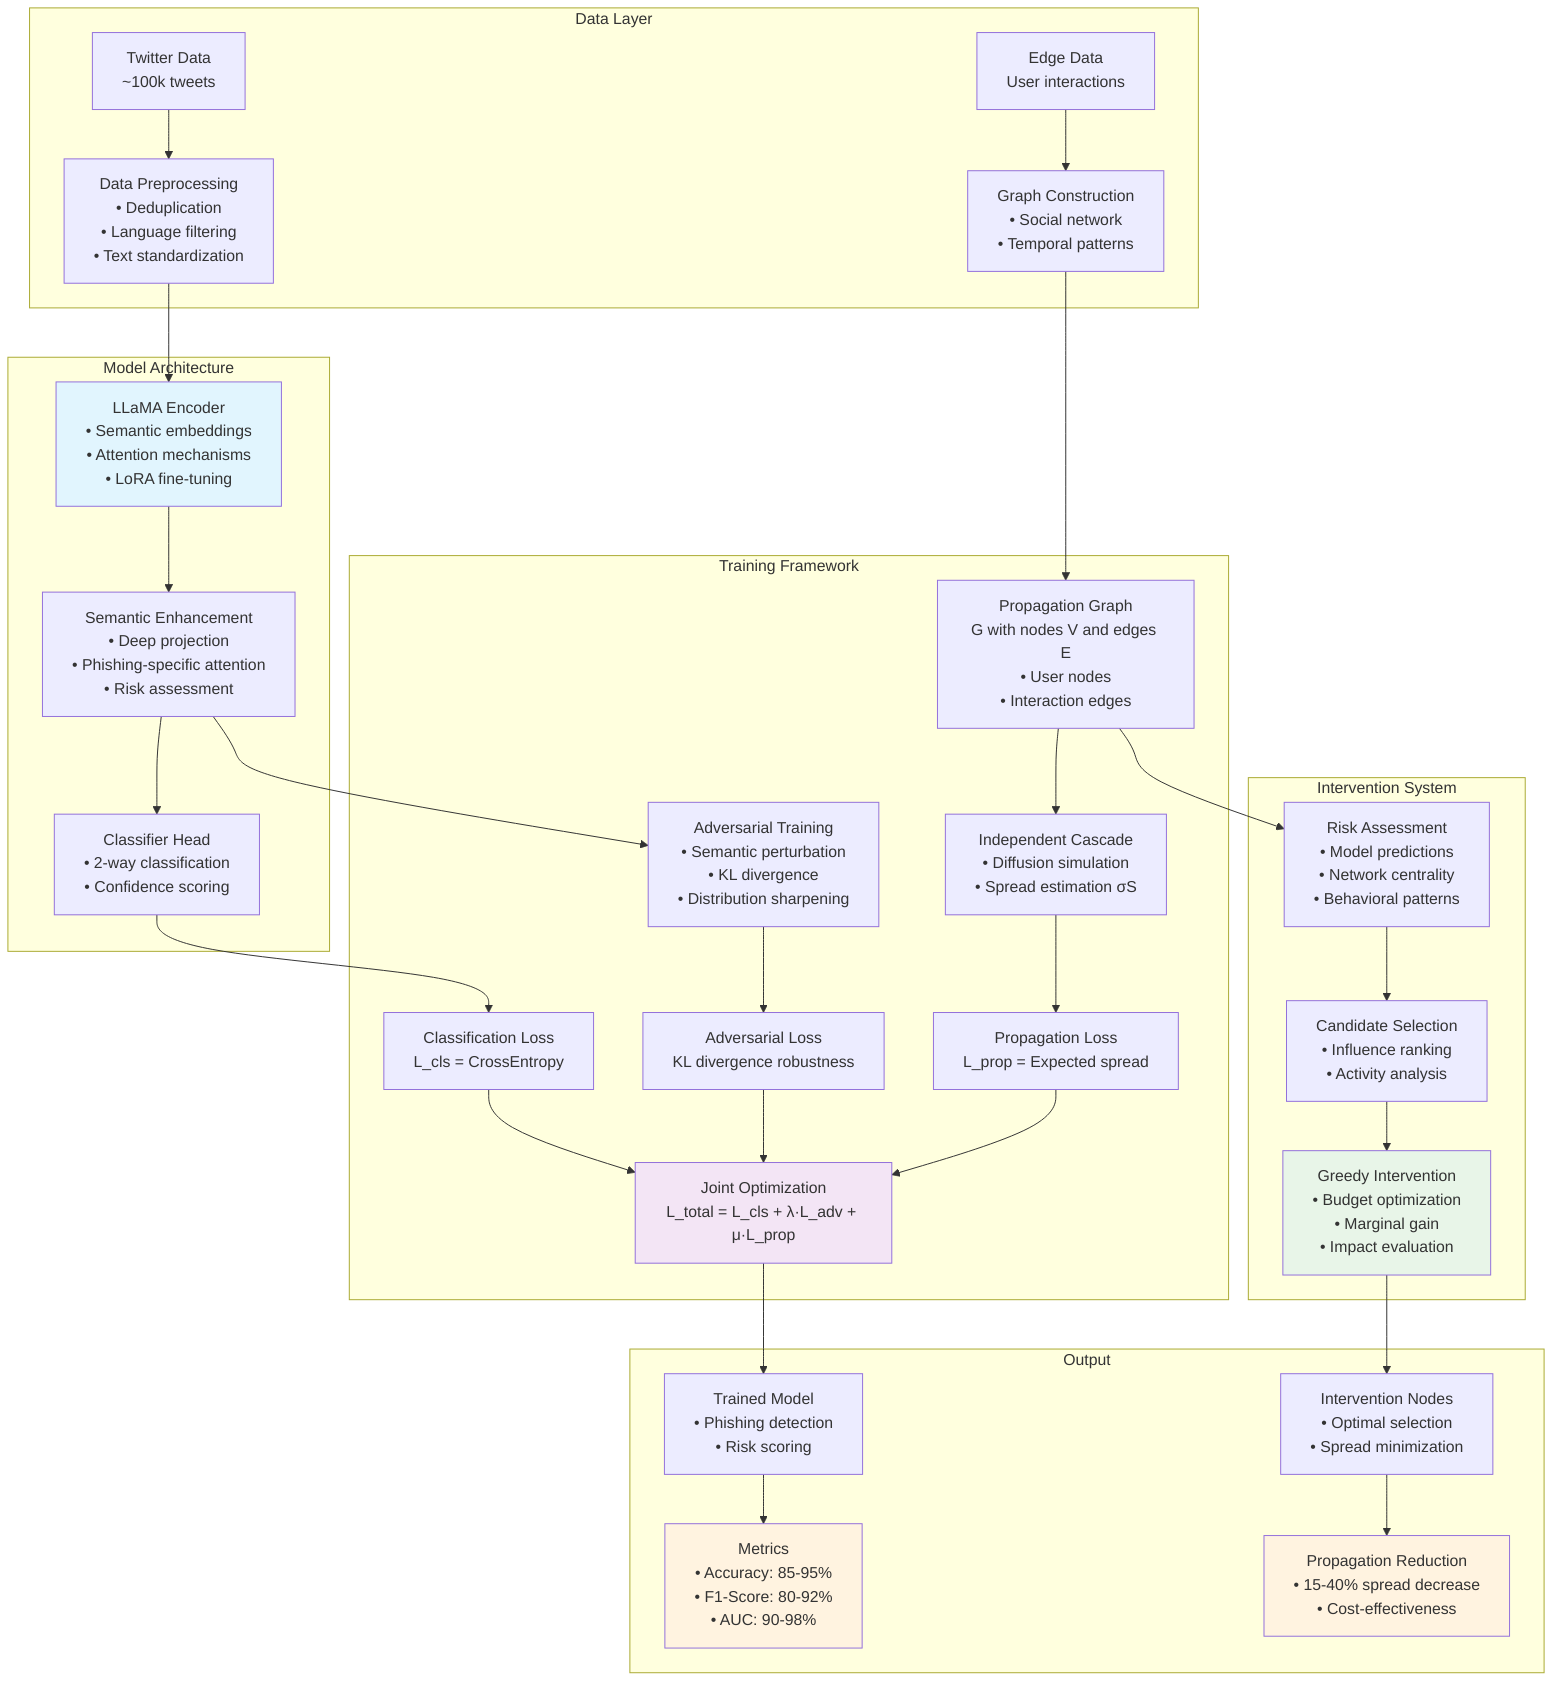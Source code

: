 graph TB
    subgraph "Data Layer"
        TD[Twitter Data<br/>~100k tweets] --> DP[Data Preprocessing<br/>• Deduplication<br/>• Language filtering<br/>• Text standardization]
        ED[Edge Data<br/>User interactions] --> GC[Graph Construction<br/>• Social network<br/>• Temporal patterns]
    end
    
    subgraph "Model Architecture"
        DP --> LLaMA[LLaMA Encoder<br/>• Semantic embeddings<br/>• Attention mechanisms<br/>• LoRA fine-tuning]
        LLaMA --> SE[Semantic Enhancement<br/>• Deep projection<br/>• Phishing-specific attention<br/>• Risk assessment]
        SE --> CLS[Classifier Head<br/>• 2-way classification<br/>• Confidence scoring]
    end
    
    subgraph "Training Framework"
        CLS --> L1[Classification Loss<br/>L_cls = CrossEntropy]
        SE --> ADV[Adversarial Training<br/>• Semantic perturbation<br/>• KL divergence<br/>• Distribution sharpening]
        ADV --> L2[Adversarial Loss<br/>KL divergence robustness]
        
        GC --> PG[Propagation Graph<br/>G with nodes V and edges E<br/>• User nodes<br/>• Interaction edges]
        PG --> IC[Independent Cascade<br/>• Diffusion simulation<br/>• Spread estimation σS]
        IC --> L3[Propagation Loss<br/>L_prop = Expected spread]
        
        L1 --> JO[Joint Optimization<br/>L_total = L_cls + λ·L_adv + μ·L_prop]
        L2 --> JO
        L3 --> JO
    end
    
    subgraph "Intervention System"
        PG --> RA[Risk Assessment<br/>• Model predictions<br/>• Network centrality<br/>• Behavioral patterns]
        RA --> CS[Candidate Selection<br/>• Influence ranking<br/>• Activity analysis]
        CS --> GI[Greedy Intervention<br/>• Budget optimization<br/>• Marginal gain<br/>• Impact evaluation]
    end
    
    subgraph "Output"
        JO --> PM[Trained Model<br/>• Phishing detection<br/>• Risk scoring]
        GI --> IN[Intervention Nodes<br/>• Optimal selection<br/>• Spread minimization]
        PM --> MT[Metrics<br/>• Accuracy: 85-95%<br/>• F1-Score: 80-92%<br/>• AUC: 90-98%]
        IN --> PR[Propagation Reduction<br/>• 15-40% spread decrease<br/>• Cost-effectiveness]
    end
    
    style LLaMA fill:#e1f5fe
    style JO fill:#f3e5f5
    style GI fill:#e8f5e8
    style MT fill:#fff3e0
    style PR fill:#fff3e0